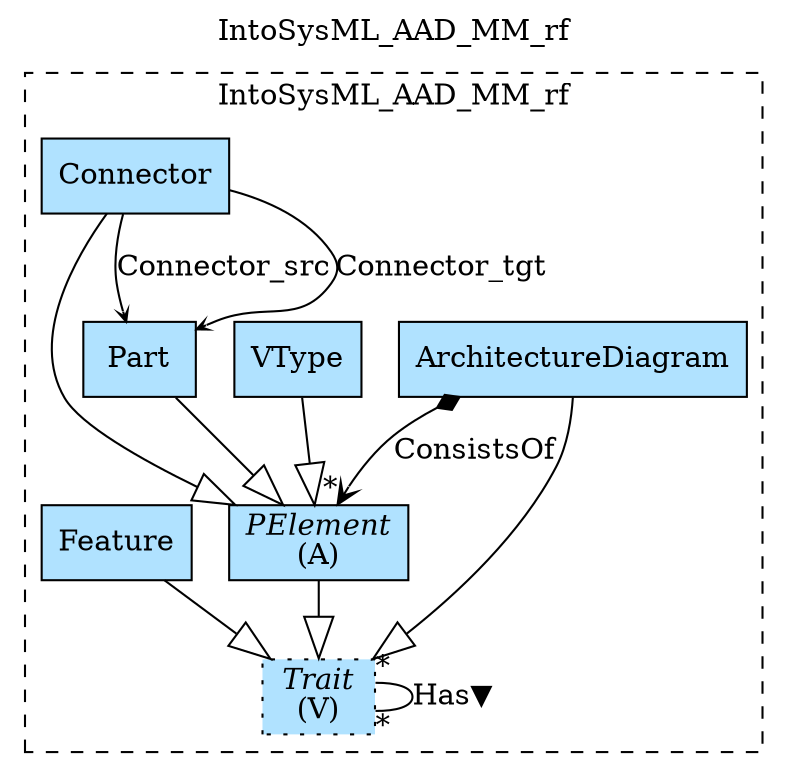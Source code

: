 digraph {graph[label=IntoSysML_AAD_MM_rf,labelloc=tl,labelfontsize=12];
subgraph cluster_IntoSysML_AAD_MM_rf{style=dashed;label=IntoSysML_AAD_MM_rf;
"ArchitectureDiagram"[shape=record,fillcolor=lightskyblue1,style = filled,label="ArchitectureDiagram"];
"Trait"[shape=record,fillcolor=lightskyblue1,style ="filled,dotted",label=<{<I>Trait</I><br/>(V)}>];
"PElement"[shape=record,fillcolor=lightskyblue1,style = filled,label=<{<I>PElement</I><br/>(A)}>];
"VType"[shape=record,fillcolor=lightskyblue1,style = filled,label="VType"];
"Part"[shape=record,fillcolor=lightskyblue1,style = filled,label="Part"];
"Connector"[shape=record,fillcolor=lightskyblue1,style = filled,label="Connector"];
"Feature"[shape=record,fillcolor=lightskyblue1,style = filled,label="Feature"];

"ArchitectureDiagram"->"PElement"[label="ConsistsOf",arrowhead=vee,arrowtail=diamond,dir=both,headlabel="*"];
"Trait"->"Trait"[label="Has▼",dir=none,taillabel="*",headlabel="*"];
"ArchitectureDiagram"->"Trait"[arrowhead=onormal,arrowsize=2.0];
"PElement"->"Trait"[arrowhead=onormal,arrowsize=2.0];
"Feature"->"Trait"[arrowhead=onormal,arrowsize=2.0];
"Part"->"PElement"[arrowhead=onormal,arrowsize=2.0];
"Connector"->"PElement"[arrowhead=onormal,arrowsize=2.0];
"VType"->"PElement"[arrowhead=onormal,arrowsize=2.0];
"Connector"->"Part"[label="Connector_src",arrowhead=vee,headlabel="",arrowsize=.5];
"Connector"->"Part"[label="Connector_tgt",arrowhead=vee,headlabel="",arrowsize=.5];

}
}